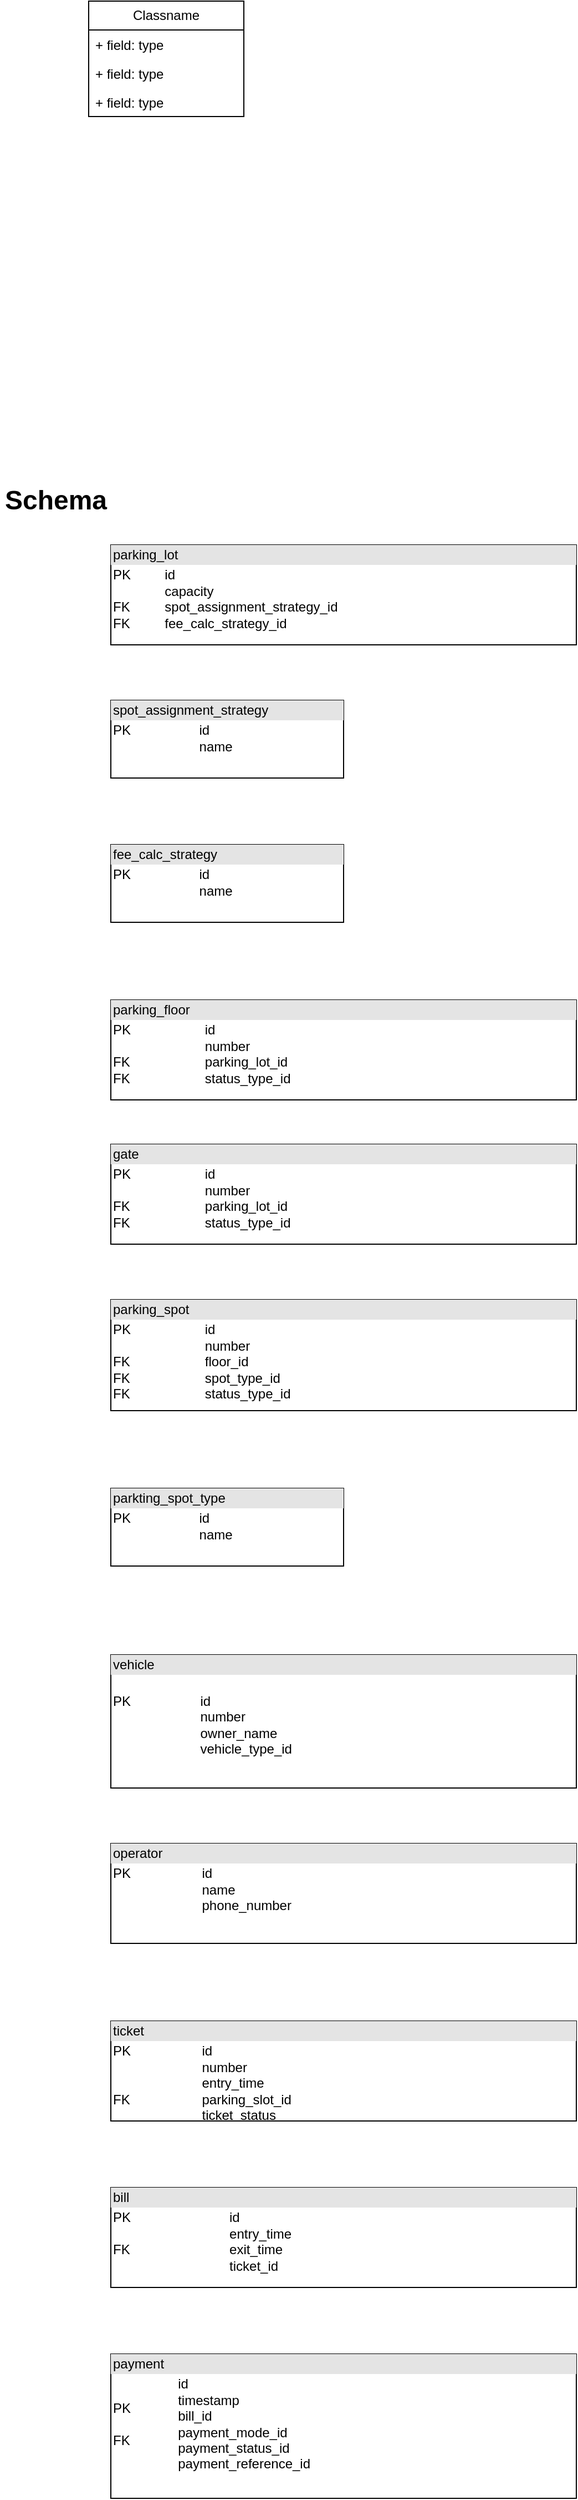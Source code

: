 <mxfile version="23.1.1" type="device">
  <diagram name="Page-1" id="s0Cq3FbCwCDTGGkv9md5">
    <mxGraphModel dx="1495" dy="2004" grid="1" gridSize="10" guides="1" tooltips="1" connect="1" arrows="1" fold="1" page="1" pageScale="1" pageWidth="827" pageHeight="1169" math="0" shadow="0">
      <root>
        <mxCell id="0" />
        <mxCell id="1" parent="0" />
        <mxCell id="mLb-JtUM6yK8Hnpxc0uU-17" value="&lt;div style=&quot;box-sizing:border-box;width:100%;background:#e4e4e4;padding:2px;&quot;&gt;parking_lot&lt;/div&gt;&lt;table style=&quot;width:100%;font-size:1em;&quot; cellpadding=&quot;2&quot; cellspacing=&quot;0&quot;&gt;&lt;tbody&gt;&lt;tr&gt;&lt;td&gt;PK&lt;br&gt;&lt;br&gt;FK&lt;br&gt;FK&lt;br&gt;&lt;br&gt;&lt;/td&gt;&lt;td&gt;id&lt;br&gt;capacity&lt;br&gt;spot_assignment_strategy_id&lt;br&gt;fee_calc_strategy_id&lt;br&gt;&lt;br&gt;&lt;/td&gt;&lt;/tr&gt;&lt;/tbody&gt;&lt;/table&gt;" style="verticalAlign=top;align=left;overflow=fill;html=1;whiteSpace=wrap;" vertex="1" parent="1">
          <mxGeometry x="230" y="100" width="420" height="90" as="geometry" />
        </mxCell>
        <mxCell id="mLb-JtUM6yK8Hnpxc0uU-40" value="&lt;div style=&quot;box-sizing:border-box;width:100%;background:#e4e4e4;padding:2px;&quot;&gt;parking_floor&lt;/div&gt;&lt;table style=&quot;width:100%;font-size:1em;&quot; cellpadding=&quot;2&quot; cellspacing=&quot;0&quot;&gt;&lt;tbody&gt;&lt;tr&gt;&lt;td&gt;PK&lt;br&gt;&lt;br&gt;FK&lt;br&gt;FK&lt;br&gt;&lt;br&gt;&lt;/td&gt;&lt;td&gt;id&lt;br&gt;number&lt;br&gt;parking_lot_id&lt;br&gt;status_type_id&lt;br&gt;&lt;br&gt;&lt;/td&gt;&lt;/tr&gt;&lt;/tbody&gt;&lt;/table&gt;" style="verticalAlign=top;align=left;overflow=fill;html=1;whiteSpace=wrap;" vertex="1" parent="1">
          <mxGeometry x="230" y="510" width="420" height="90" as="geometry" />
        </mxCell>
        <mxCell id="mLb-JtUM6yK8Hnpxc0uU-41" value="&lt;div style=&quot;box-sizing:border-box;width:100%;background:#e4e4e4;padding:2px;&quot;&gt;gate&lt;/div&gt;&lt;table style=&quot;width:100%;font-size:1em;&quot; cellpadding=&quot;2&quot; cellspacing=&quot;0&quot;&gt;&lt;tbody&gt;&lt;tr&gt;&lt;td&gt;PK&lt;br&gt;&lt;br&gt;FK&lt;br&gt;FK&lt;br&gt;&lt;br&gt;&lt;/td&gt;&lt;td&gt;id&lt;br&gt;number&lt;br&gt;parking_lot_id&lt;br&gt;status_type_id&lt;br&gt;&lt;br&gt;&lt;/td&gt;&lt;/tr&gt;&lt;/tbody&gt;&lt;/table&gt;" style="verticalAlign=top;align=left;overflow=fill;html=1;whiteSpace=wrap;" vertex="1" parent="1">
          <mxGeometry x="230" y="640" width="420" height="90" as="geometry" />
        </mxCell>
        <mxCell id="mLb-JtUM6yK8Hnpxc0uU-42" value="&lt;div style=&quot;box-sizing:border-box;width:100%;background:#e4e4e4;padding:2px;&quot;&gt;parking_spot&lt;/div&gt;&lt;table style=&quot;width:100%;font-size:1em;&quot; cellpadding=&quot;2&quot; cellspacing=&quot;0&quot;&gt;&lt;tbody&gt;&lt;tr&gt;&lt;td&gt;PK&lt;br&gt;&lt;br&gt;FK&lt;br&gt;FK&lt;br&gt;FK&lt;br&gt;&lt;br&gt;&lt;/td&gt;&lt;td&gt;id&lt;br&gt;number&lt;br&gt;floor_id&lt;br&gt;spot_type_id&lt;br&gt;status_type_id&lt;br&gt;&lt;br&gt;&lt;/td&gt;&lt;/tr&gt;&lt;/tbody&gt;&lt;/table&gt;" style="verticalAlign=top;align=left;overflow=fill;html=1;whiteSpace=wrap;" vertex="1" parent="1">
          <mxGeometry x="230" y="780" width="420" height="100" as="geometry" />
        </mxCell>
        <mxCell id="mLb-JtUM6yK8Hnpxc0uU-43" value="&lt;div style=&quot;box-sizing:border-box;width:100%;background:#e4e4e4;padding:2px;&quot;&gt;vehicle&lt;/div&gt;&lt;table style=&quot;width:100%;font-size:1em;&quot; cellpadding=&quot;2&quot; cellspacing=&quot;0&quot;&gt;&lt;tbody&gt;&lt;tr&gt;&lt;td&gt;PK&lt;br&gt;&lt;br&gt;&lt;br&gt;&lt;br&gt;&lt;br&gt;&lt;br&gt;&lt;/td&gt;&lt;td&gt;&lt;br&gt;id&lt;br&gt;number&lt;br&gt;owner_name&lt;br&gt;vehicle_type_id&lt;br&gt;&lt;br&gt;&lt;br&gt;&lt;br&gt;&lt;/td&gt;&lt;/tr&gt;&lt;/tbody&gt;&lt;/table&gt;" style="verticalAlign=top;align=left;overflow=fill;html=1;whiteSpace=wrap;" vertex="1" parent="1">
          <mxGeometry x="230" y="1100" width="420" height="120" as="geometry" />
        </mxCell>
        <mxCell id="mLb-JtUM6yK8Hnpxc0uU-44" value="&lt;div style=&quot;box-sizing:border-box;width:100%;background:#e4e4e4;padding:2px;&quot;&gt;operator&lt;/div&gt;&lt;table style=&quot;width:100%;font-size:1em;&quot; cellpadding=&quot;2&quot; cellspacing=&quot;0&quot;&gt;&lt;tbody&gt;&lt;tr&gt;&lt;td&gt;PK&lt;br&gt;&lt;br&gt;&lt;br&gt;&lt;br&gt;&lt;br&gt;&lt;/td&gt;&lt;td&gt;id&lt;br&gt;name&lt;br&gt;phone_number&lt;br&gt;&lt;br&gt;&lt;br&gt;&lt;/td&gt;&lt;/tr&gt;&lt;/tbody&gt;&lt;/table&gt;" style="verticalAlign=top;align=left;overflow=fill;html=1;whiteSpace=wrap;" vertex="1" parent="1">
          <mxGeometry x="230" y="1270" width="420" height="90" as="geometry" />
        </mxCell>
        <mxCell id="mLb-JtUM6yK8Hnpxc0uU-45" value="&lt;div style=&quot;box-sizing:border-box;width:100%;background:#e4e4e4;padding:2px;&quot;&gt;ticket&lt;/div&gt;&lt;table style=&quot;width:100%;font-size:1em;&quot; cellpadding=&quot;2&quot; cellspacing=&quot;0&quot;&gt;&lt;tbody&gt;&lt;tr&gt;&lt;td&gt;PK&lt;br&gt;&lt;br&gt;&lt;br&gt;FK&lt;br&gt;&lt;br&gt;&lt;br&gt;&lt;br&gt;&lt;/td&gt;&lt;td&gt;id&lt;br&gt;number&lt;br&gt;entry_time&lt;br&gt;parking_slot_id&lt;br&gt;ticket_status&lt;br&gt;&lt;br&gt;&lt;br&gt;&lt;/td&gt;&lt;/tr&gt;&lt;/tbody&gt;&lt;/table&gt;" style="verticalAlign=top;align=left;overflow=fill;html=1;whiteSpace=wrap;" vertex="1" parent="1">
          <mxGeometry x="230" y="1430" width="420" height="90" as="geometry" />
        </mxCell>
        <mxCell id="mLb-JtUM6yK8Hnpxc0uU-46" value="&lt;div style=&quot;box-sizing:border-box;width:100%;background:#e4e4e4;padding:2px;&quot;&gt;bill&lt;/div&gt;&lt;table style=&quot;width:100%;font-size:1em;&quot; cellpadding=&quot;2&quot; cellspacing=&quot;0&quot;&gt;&lt;tbody&gt;&lt;tr&gt;&lt;td&gt;PK&lt;br&gt;&lt;br&gt;FK&lt;br&gt;&lt;br&gt;&lt;br&gt;&lt;br&gt;&lt;/td&gt;&lt;td&gt;id&lt;br&gt;entry_time&lt;br&gt;exit_time&lt;br&gt;ticket_id&lt;br&gt;&lt;br&gt;&lt;br&gt;&lt;/td&gt;&lt;/tr&gt;&lt;/tbody&gt;&lt;/table&gt;" style="verticalAlign=top;align=left;overflow=fill;html=1;whiteSpace=wrap;" vertex="1" parent="1">
          <mxGeometry x="230" y="1580" width="420" height="90" as="geometry" />
        </mxCell>
        <mxCell id="mLb-JtUM6yK8Hnpxc0uU-47" value="&lt;div style=&quot;box-sizing:border-box;width:100%;background:#e4e4e4;padding:2px;&quot;&gt;payment&lt;/div&gt;&lt;table style=&quot;width:100%;font-size:1em;&quot; cellpadding=&quot;2&quot; cellspacing=&quot;0&quot;&gt;&lt;tbody&gt;&lt;tr&gt;&lt;td&gt;PK&lt;br&gt;&lt;br&gt;FK&lt;br&gt;&lt;br&gt;&lt;br&gt;&lt;br&gt;&lt;/td&gt;&lt;td&gt;id&lt;br&gt;timestamp&lt;br&gt;bill_id&lt;br&gt;payment_mode_id&lt;br&gt;payment_status_id&lt;br&gt;payment_reference_id&lt;br&gt;&lt;br&gt;&lt;br&gt;&lt;br&gt;&lt;/td&gt;&lt;/tr&gt;&lt;/tbody&gt;&lt;/table&gt;" style="verticalAlign=top;align=left;overflow=fill;html=1;whiteSpace=wrap;" vertex="1" parent="1">
          <mxGeometry x="230" y="1730" width="420" height="130" as="geometry" />
        </mxCell>
        <mxCell id="mLb-JtUM6yK8Hnpxc0uU-49" value="&lt;div style=&quot;box-sizing:border-box;width:100%;background:#e4e4e4;padding:2px;&quot;&gt;spot_assignment_strategy&lt;/div&gt;&lt;table style=&quot;width:100%;font-size:1em;&quot; cellpadding=&quot;2&quot; cellspacing=&quot;0&quot;&gt;&lt;tbody&gt;&lt;tr&gt;&lt;td&gt;PK&lt;br&gt;&lt;br&gt;&lt;br&gt;&lt;/td&gt;&lt;td&gt;id&lt;br&gt;name&lt;br&gt;&lt;br&gt;&lt;/td&gt;&lt;/tr&gt;&lt;/tbody&gt;&lt;/table&gt;" style="verticalAlign=top;align=left;overflow=fill;html=1;whiteSpace=wrap;" vertex="1" parent="1">
          <mxGeometry x="230" y="240" width="210" height="70" as="geometry" />
        </mxCell>
        <mxCell id="mLb-JtUM6yK8Hnpxc0uU-50" value="&lt;div style=&quot;box-sizing:border-box;width:100%;background:#e4e4e4;padding:2px;&quot;&gt;fee_calc_strategy&lt;/div&gt;&lt;table style=&quot;width:100%;font-size:1em;&quot; cellpadding=&quot;2&quot; cellspacing=&quot;0&quot;&gt;&lt;tbody&gt;&lt;tr&gt;&lt;td&gt;PK&lt;br&gt;&lt;br&gt;&lt;br&gt;&lt;/td&gt;&lt;td&gt;id&lt;br&gt;name&lt;br&gt;&lt;br&gt;&lt;/td&gt;&lt;/tr&gt;&lt;/tbody&gt;&lt;/table&gt;" style="verticalAlign=top;align=left;overflow=fill;html=1;whiteSpace=wrap;" vertex="1" parent="1">
          <mxGeometry x="230" y="370" width="210" height="70" as="geometry" />
        </mxCell>
        <mxCell id="mLb-JtUM6yK8Hnpxc0uU-51" value="&lt;div style=&quot;box-sizing:border-box;width:100%;background:#e4e4e4;padding:2px;&quot;&gt;parkting_spot_type&lt;/div&gt;&lt;table style=&quot;width:100%;font-size:1em;&quot; cellpadding=&quot;2&quot; cellspacing=&quot;0&quot;&gt;&lt;tbody&gt;&lt;tr&gt;&lt;td&gt;PK&lt;br&gt;&lt;br&gt;&lt;br&gt;&lt;/td&gt;&lt;td&gt;id&lt;br&gt;name&lt;br&gt;&lt;br&gt;&lt;/td&gt;&lt;/tr&gt;&lt;/tbody&gt;&lt;/table&gt;" style="verticalAlign=top;align=left;overflow=fill;html=1;whiteSpace=wrap;" vertex="1" parent="1">
          <mxGeometry x="230" y="950" width="210" height="70" as="geometry" />
        </mxCell>
        <mxCell id="mLb-JtUM6yK8Hnpxc0uU-52" value="Schema" style="text;strokeColor=none;fillColor=none;html=1;fontSize=24;fontStyle=1;verticalAlign=middle;align=center;" vertex="1" parent="1">
          <mxGeometry x="130" y="40" width="100" height="40" as="geometry" />
        </mxCell>
        <mxCell id="mLb-JtUM6yK8Hnpxc0uU-53" value="Classname" style="swimlane;fontStyle=0;childLayout=stackLayout;horizontal=1;startSize=26;fillColor=none;horizontalStack=0;resizeParent=1;resizeParentMax=0;resizeLast=0;collapsible=1;marginBottom=0;whiteSpace=wrap;html=1;" vertex="1" parent="1">
          <mxGeometry x="210" y="-390" width="140" height="104" as="geometry" />
        </mxCell>
        <mxCell id="mLb-JtUM6yK8Hnpxc0uU-54" value="+ field: type" style="text;strokeColor=none;fillColor=none;align=left;verticalAlign=top;spacingLeft=4;spacingRight=4;overflow=hidden;rotatable=0;points=[[0,0.5],[1,0.5]];portConstraint=eastwest;whiteSpace=wrap;html=1;" vertex="1" parent="mLb-JtUM6yK8Hnpxc0uU-53">
          <mxGeometry y="26" width="140" height="26" as="geometry" />
        </mxCell>
        <mxCell id="mLb-JtUM6yK8Hnpxc0uU-55" value="+ field: type" style="text;strokeColor=none;fillColor=none;align=left;verticalAlign=top;spacingLeft=4;spacingRight=4;overflow=hidden;rotatable=0;points=[[0,0.5],[1,0.5]];portConstraint=eastwest;whiteSpace=wrap;html=1;" vertex="1" parent="mLb-JtUM6yK8Hnpxc0uU-53">
          <mxGeometry y="52" width="140" height="26" as="geometry" />
        </mxCell>
        <mxCell id="mLb-JtUM6yK8Hnpxc0uU-56" value="+ field: type" style="text;strokeColor=none;fillColor=none;align=left;verticalAlign=top;spacingLeft=4;spacingRight=4;overflow=hidden;rotatable=0;points=[[0,0.5],[1,0.5]];portConstraint=eastwest;whiteSpace=wrap;html=1;" vertex="1" parent="mLb-JtUM6yK8Hnpxc0uU-53">
          <mxGeometry y="78" width="140" height="26" as="geometry" />
        </mxCell>
      </root>
    </mxGraphModel>
  </diagram>
</mxfile>
